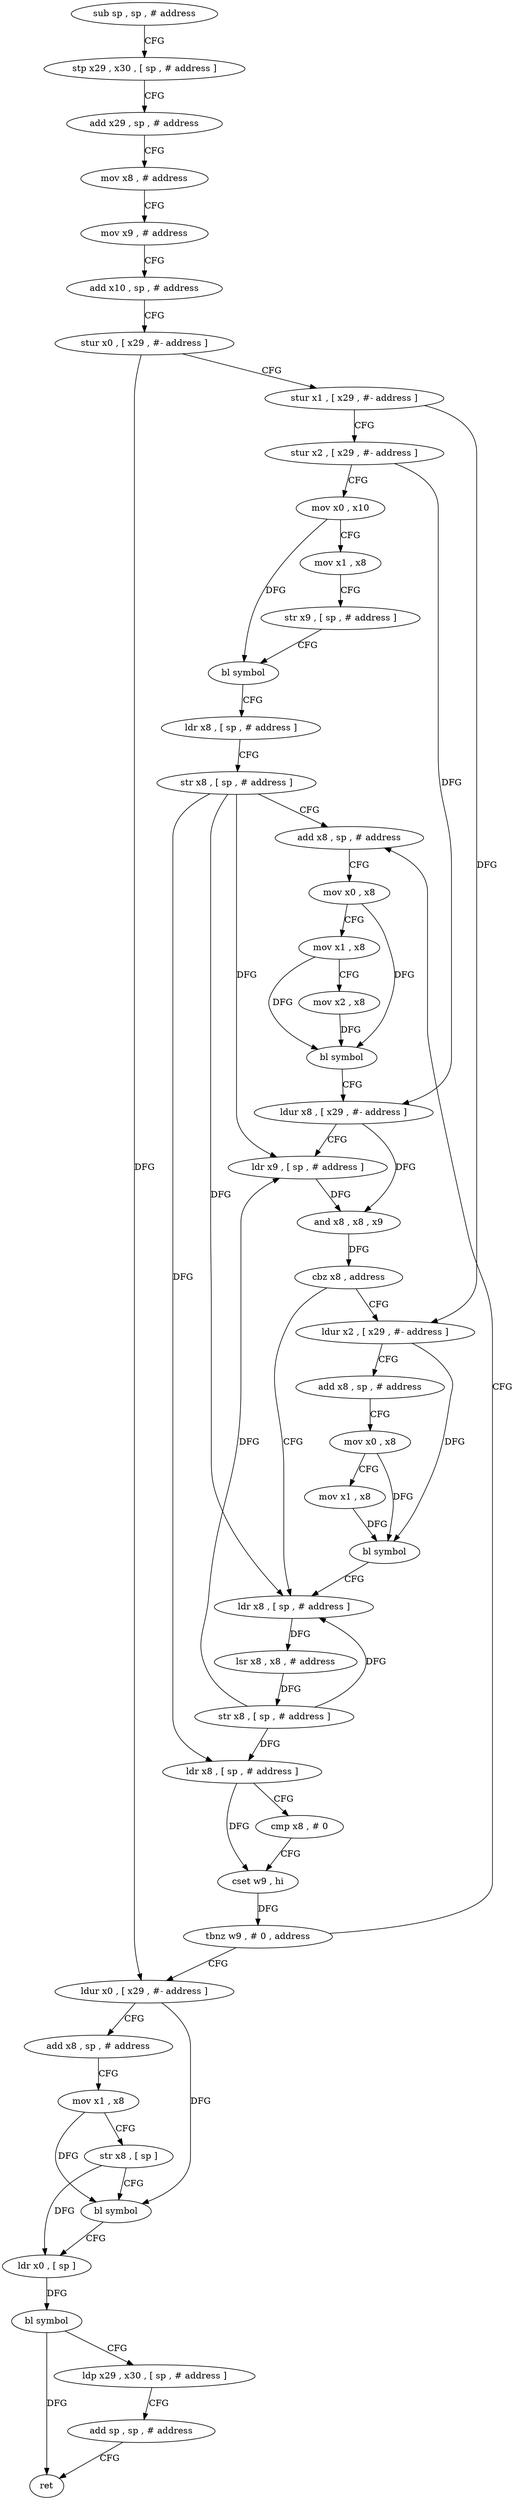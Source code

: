 digraph "func" {
"4262120" [label = "sub sp , sp , # address" ]
"4262124" [label = "stp x29 , x30 , [ sp , # address ]" ]
"4262128" [label = "add x29 , sp , # address" ]
"4262132" [label = "mov x8 , # address" ]
"4262136" [label = "mov x9 , # address" ]
"4262140" [label = "add x10 , sp , # address" ]
"4262144" [label = "stur x0 , [ x29 , #- address ]" ]
"4262148" [label = "stur x1 , [ x29 , #- address ]" ]
"4262152" [label = "stur x2 , [ x29 , #- address ]" ]
"4262156" [label = "mov x0 , x10" ]
"4262160" [label = "mov x1 , x8" ]
"4262164" [label = "str x9 , [ sp , # address ]" ]
"4262168" [label = "bl symbol" ]
"4262172" [label = "ldr x8 , [ sp , # address ]" ]
"4262176" [label = "str x8 , [ sp , # address ]" ]
"4262180" [label = "add x8 , sp , # address" ]
"4262236" [label = "ldr x8 , [ sp , # address ]" ]
"4262240" [label = "lsr x8 , x8 , # address" ]
"4262244" [label = "str x8 , [ sp , # address ]" ]
"4262248" [label = "ldr x8 , [ sp , # address ]" ]
"4262252" [label = "cmp x8 , # 0" ]
"4262256" [label = "cset w9 , hi" ]
"4262260" [label = "tbnz w9 , # 0 , address" ]
"4262264" [label = "ldur x0 , [ x29 , #- address ]" ]
"4262216" [label = "ldur x2 , [ x29 , #- address ]" ]
"4262220" [label = "add x8 , sp , # address" ]
"4262224" [label = "mov x0 , x8" ]
"4262228" [label = "mov x1 , x8" ]
"4262232" [label = "bl symbol" ]
"4262184" [label = "mov x0 , x8" ]
"4262188" [label = "mov x1 , x8" ]
"4262192" [label = "mov x2 , x8" ]
"4262196" [label = "bl symbol" ]
"4262200" [label = "ldur x8 , [ x29 , #- address ]" ]
"4262204" [label = "ldr x9 , [ sp , # address ]" ]
"4262208" [label = "and x8 , x8 , x9" ]
"4262212" [label = "cbz x8 , address" ]
"4262268" [label = "add x8 , sp , # address" ]
"4262272" [label = "mov x1 , x8" ]
"4262276" [label = "str x8 , [ sp ]" ]
"4262280" [label = "bl symbol" ]
"4262284" [label = "ldr x0 , [ sp ]" ]
"4262288" [label = "bl symbol" ]
"4262292" [label = "ldp x29 , x30 , [ sp , # address ]" ]
"4262296" [label = "add sp , sp , # address" ]
"4262300" [label = "ret" ]
"4262120" -> "4262124" [ label = "CFG" ]
"4262124" -> "4262128" [ label = "CFG" ]
"4262128" -> "4262132" [ label = "CFG" ]
"4262132" -> "4262136" [ label = "CFG" ]
"4262136" -> "4262140" [ label = "CFG" ]
"4262140" -> "4262144" [ label = "CFG" ]
"4262144" -> "4262148" [ label = "CFG" ]
"4262144" -> "4262264" [ label = "DFG" ]
"4262148" -> "4262152" [ label = "CFG" ]
"4262148" -> "4262216" [ label = "DFG" ]
"4262152" -> "4262156" [ label = "CFG" ]
"4262152" -> "4262200" [ label = "DFG" ]
"4262156" -> "4262160" [ label = "CFG" ]
"4262156" -> "4262168" [ label = "DFG" ]
"4262160" -> "4262164" [ label = "CFG" ]
"4262164" -> "4262168" [ label = "CFG" ]
"4262168" -> "4262172" [ label = "CFG" ]
"4262172" -> "4262176" [ label = "CFG" ]
"4262176" -> "4262180" [ label = "CFG" ]
"4262176" -> "4262204" [ label = "DFG" ]
"4262176" -> "4262236" [ label = "DFG" ]
"4262176" -> "4262248" [ label = "DFG" ]
"4262180" -> "4262184" [ label = "CFG" ]
"4262236" -> "4262240" [ label = "DFG" ]
"4262240" -> "4262244" [ label = "DFG" ]
"4262244" -> "4262248" [ label = "DFG" ]
"4262244" -> "4262204" [ label = "DFG" ]
"4262244" -> "4262236" [ label = "DFG" ]
"4262248" -> "4262252" [ label = "CFG" ]
"4262248" -> "4262256" [ label = "DFG" ]
"4262252" -> "4262256" [ label = "CFG" ]
"4262256" -> "4262260" [ label = "DFG" ]
"4262260" -> "4262180" [ label = "CFG" ]
"4262260" -> "4262264" [ label = "CFG" ]
"4262264" -> "4262268" [ label = "CFG" ]
"4262264" -> "4262280" [ label = "DFG" ]
"4262216" -> "4262220" [ label = "CFG" ]
"4262216" -> "4262232" [ label = "DFG" ]
"4262220" -> "4262224" [ label = "CFG" ]
"4262224" -> "4262228" [ label = "CFG" ]
"4262224" -> "4262232" [ label = "DFG" ]
"4262228" -> "4262232" [ label = "DFG" ]
"4262232" -> "4262236" [ label = "CFG" ]
"4262184" -> "4262188" [ label = "CFG" ]
"4262184" -> "4262196" [ label = "DFG" ]
"4262188" -> "4262192" [ label = "CFG" ]
"4262188" -> "4262196" [ label = "DFG" ]
"4262192" -> "4262196" [ label = "DFG" ]
"4262196" -> "4262200" [ label = "CFG" ]
"4262200" -> "4262204" [ label = "CFG" ]
"4262200" -> "4262208" [ label = "DFG" ]
"4262204" -> "4262208" [ label = "DFG" ]
"4262208" -> "4262212" [ label = "DFG" ]
"4262212" -> "4262236" [ label = "CFG" ]
"4262212" -> "4262216" [ label = "CFG" ]
"4262268" -> "4262272" [ label = "CFG" ]
"4262272" -> "4262276" [ label = "CFG" ]
"4262272" -> "4262280" [ label = "DFG" ]
"4262276" -> "4262280" [ label = "CFG" ]
"4262276" -> "4262284" [ label = "DFG" ]
"4262280" -> "4262284" [ label = "CFG" ]
"4262284" -> "4262288" [ label = "DFG" ]
"4262288" -> "4262292" [ label = "CFG" ]
"4262288" -> "4262300" [ label = "DFG" ]
"4262292" -> "4262296" [ label = "CFG" ]
"4262296" -> "4262300" [ label = "CFG" ]
}
